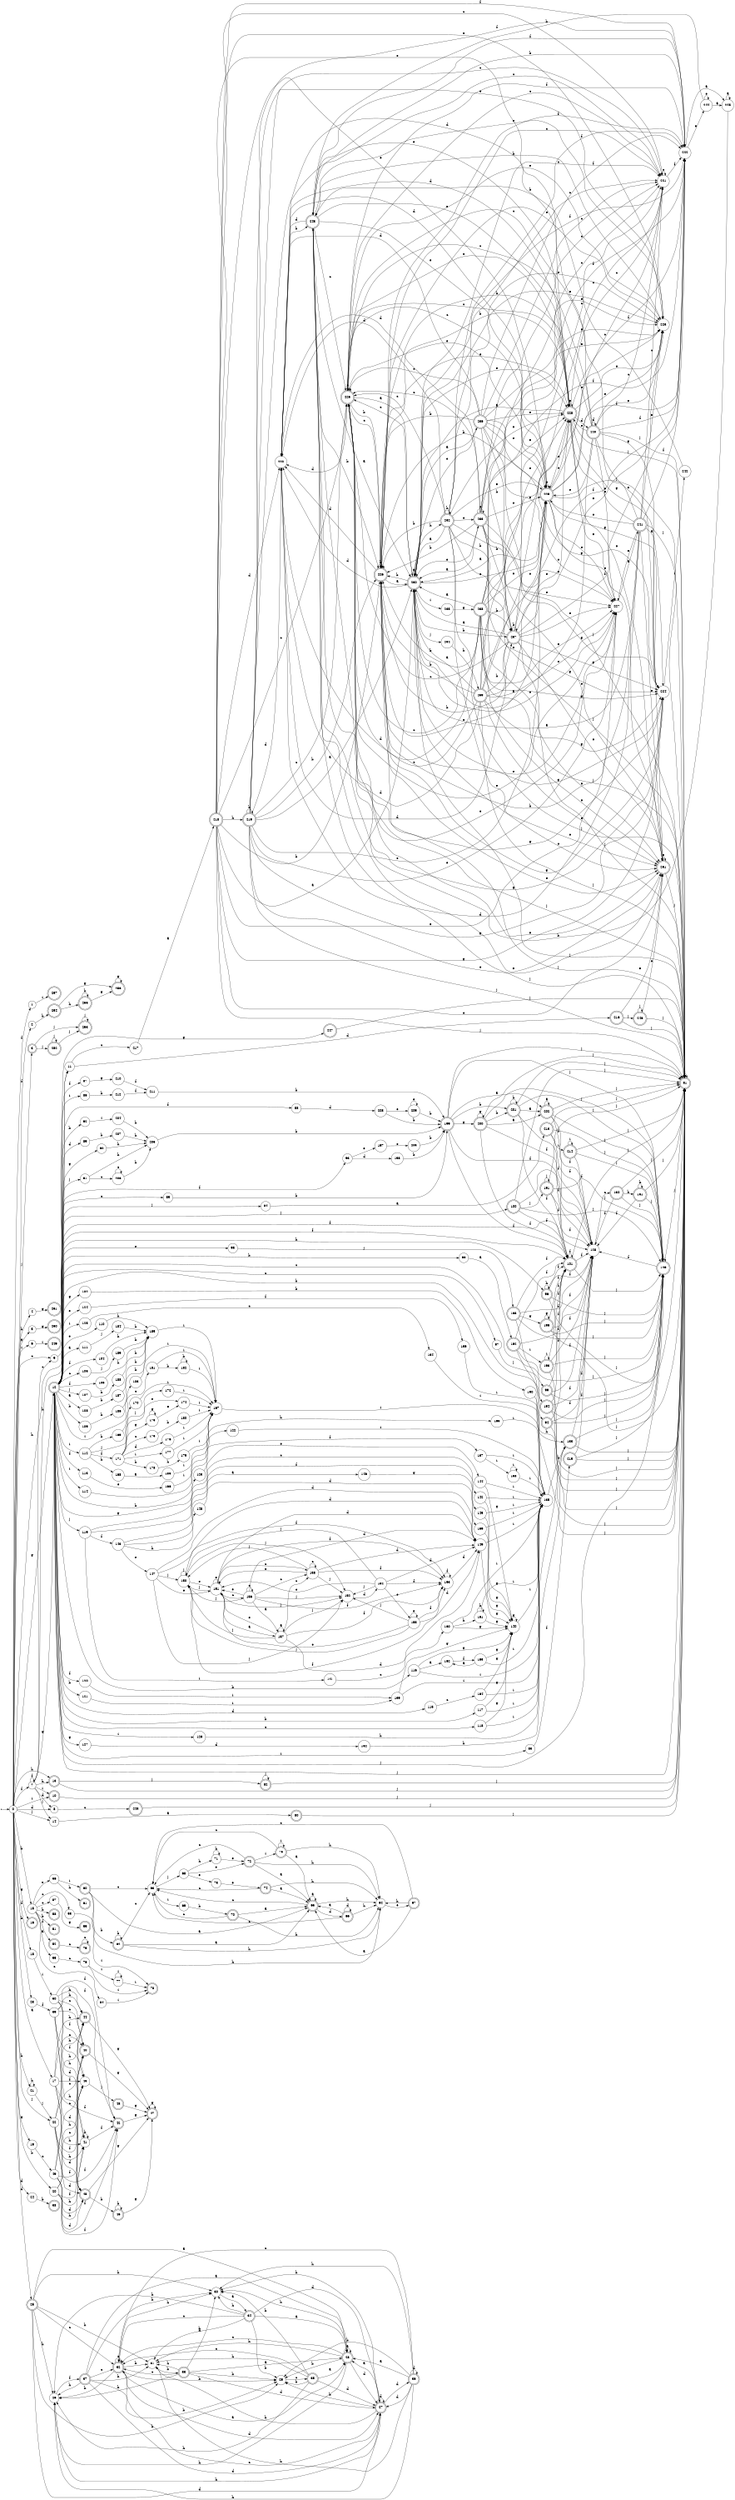 digraph finite_state_machine {
rankdir=LR;
size="20,20";
node [shape = point]; "dummy0"
node [shape = circle]; "0";
"dummy0" -> "0";
node [shape = circle]; "1";
node [shape = circle]; "2";
node [shape = doublecircle]; "3";node [shape = circle]; "4";
node [shape = circle]; "5";
node [shape = circle]; "6";
node [shape = circle]; "7";
node [shape = circle]; "8";
node [shape = circle]; "9";
node [shape = doublecircle]; "10";node [shape = circle]; "11";
node [shape = doublecircle]; "12";node [shape = doublecircle]; "13";node [shape = circle]; "14";
node [shape = circle]; "15";
node [shape = doublecircle]; "16";node [shape = circle]; "17";
node [shape = circle]; "18";
node [shape = circle]; "19";
node [shape = circle]; "20";
node [shape = circle]; "21";
node [shape = circle]; "22";
node [shape = circle]; "23";
node [shape = circle]; "24";
node [shape = doublecircle]; "25";node [shape = circle]; "26";
node [shape = doublecircle]; "27";node [shape = doublecircle]; "28";node [shape = circle]; "29";
node [shape = circle]; "30";
node [shape = circle]; "31";
node [shape = doublecircle]; "32";node [shape = doublecircle]; "33";node [shape = doublecircle]; "34";node [shape = doublecircle]; "35";node [shape = doublecircle]; "36";node [shape = doublecircle]; "37";node [shape = doublecircle]; "38";node [shape = circle]; "39";
node [shape = doublecircle]; "40";node [shape = circle]; "41";
node [shape = doublecircle]; "42";node [shape = circle]; "43";
node [shape = doublecircle]; "44";node [shape = doublecircle]; "45";node [shape = doublecircle]; "46";node [shape = doublecircle]; "47";node [shape = doublecircle]; "48";node [shape = circle]; "49";
node [shape = circle]; "50";
node [shape = doublecircle]; "51";node [shape = doublecircle]; "52";node [shape = circle]; "53";
node [shape = circle]; "54";
node [shape = circle]; "55";
node [shape = circle]; "56";
node [shape = circle]; "57";
node [shape = doublecircle]; "58";node [shape = doublecircle]; "59";node [shape = doublecircle]; "60";node [shape = doublecircle]; "61";node [shape = doublecircle]; "62";node [shape = circle]; "63";
node [shape = circle]; "64";
node [shape = doublecircle]; "65";node [shape = doublecircle]; "66";node [shape = doublecircle]; "67";node [shape = circle]; "68";
node [shape = circle]; "69";
node [shape = doublecircle]; "70";node [shape = circle]; "71";
node [shape = doublecircle]; "72";node [shape = circle]; "73";
node [shape = doublecircle]; "74";node [shape = doublecircle]; "75";node [shape = circle]; "76";
node [shape = circle]; "77";
node [shape = doublecircle]; "78";node [shape = doublecircle]; "79";node [shape = doublecircle]; "80";node [shape = doublecircle]; "81";node [shape = doublecircle]; "82";node [shape = circle]; "83";
node [shape = circle]; "84";
node [shape = circle]; "85";
node [shape = circle]; "86";
node [shape = circle]; "87";
node [shape = circle]; "88";
node [shape = circle]; "89";
node [shape = circle]; "90";
node [shape = circle]; "91";
node [shape = circle]; "92";
node [shape = circle]; "93";
node [shape = doublecircle]; "94";node [shape = circle]; "95";
node [shape = doublecircle]; "96";node [shape = circle]; "97";
node [shape = circle]; "98";
node [shape = doublecircle]; "99";node [shape = doublecircle]; "100";node [shape = doublecircle]; "101";node [shape = circle]; "102";
node [shape = circle]; "103";
node [shape = circle]; "104";
node [shape = circle]; "105";
node [shape = circle]; "106";
node [shape = circle]; "107";
node [shape = circle]; "108";
node [shape = circle]; "109";
node [shape = circle]; "110";
node [shape = circle]; "111";
node [shape = circle]; "112";
node [shape = circle]; "113";
node [shape = circle]; "114";
node [shape = circle]; "115";
node [shape = circle]; "116";
node [shape = circle]; "117";
node [shape = circle]; "118";
node [shape = circle]; "119";
node [shape = circle]; "120";
node [shape = circle]; "121";
node [shape = circle]; "122";
node [shape = circle]; "123";
node [shape = circle]; "124";
node [shape = circle]; "125";
node [shape = circle]; "126";
node [shape = circle]; "127";
node [shape = circle]; "128";
node [shape = doublecircle]; "129";node [shape = doublecircle]; "130";node [shape = doublecircle]; "131";node [shape = circle]; "132";
node [shape = doublecircle]; "133";node [shape = circle]; "134";
node [shape = circle]; "135";
node [shape = circle]; "136";
node [shape = circle]; "137";
node [shape = circle]; "138";
node [shape = circle]; "139";
node [shape = circle]; "140";
node [shape = circle]; "141";
node [shape = circle]; "142";
node [shape = circle]; "143";
node [shape = circle]; "144";
node [shape = circle]; "145";
node [shape = circle]; "146";
node [shape = circle]; "147";
node [shape = circle]; "148";
node [shape = circle]; "149";
node [shape = circle]; "150";
node [shape = circle]; "151";
node [shape = circle]; "152";
node [shape = circle]; "153";
node [shape = circle]; "154";
node [shape = circle]; "155";
node [shape = circle]; "156";
node [shape = circle]; "157";
node [shape = circle]; "158";
node [shape = circle]; "159";
node [shape = circle]; "160";
node [shape = circle]; "161";
node [shape = circle]; "162";
node [shape = circle]; "163";
node [shape = circle]; "164";
node [shape = circle]; "165";
node [shape = circle]; "166";
node [shape = circle]; "167";
node [shape = circle]; "168";
node [shape = circle]; "169";
node [shape = circle]; "170";
node [shape = circle]; "171";
node [shape = circle]; "172";
node [shape = circle]; "173";
node [shape = circle]; "174";
node [shape = circle]; "175";
node [shape = circle]; "176";
node [shape = circle]; "177";
node [shape = circle]; "178";
node [shape = circle]; "179";
node [shape = circle]; "180";
node [shape = circle]; "181";
node [shape = circle]; "182";
node [shape = circle]; "183";
node [shape = circle]; "184";
node [shape = circle]; "185";
node [shape = circle]; "186";
node [shape = circle]; "187";
node [shape = circle]; "188";
node [shape = circle]; "189";
node [shape = circle]; "190";
node [shape = doublecircle]; "191";node [shape = doublecircle]; "192";node [shape = doublecircle]; "193";node [shape = doublecircle]; "194";node [shape = doublecircle]; "195";node [shape = doublecircle]; "196";node [shape = circle]; "197";
node [shape = circle]; "198";
node [shape = doublecircle]; "199";node [shape = doublecircle]; "200";node [shape = doublecircle]; "201";node [shape = doublecircle]; "202";node [shape = circle]; "203";
node [shape = circle]; "204";
node [shape = circle]; "205";
node [shape = circle]; "206";
node [shape = circle]; "207";
node [shape = circle]; "208";
node [shape = circle]; "209";
node [shape = circle]; "210";
node [shape = circle]; "211";
node [shape = circle]; "212";
node [shape = doublecircle]; "213";node [shape = doublecircle]; "214";node [shape = doublecircle]; "215";node [shape = doublecircle]; "216";node [shape = circle]; "217";
node [shape = doublecircle]; "218";node [shape = doublecircle]; "219";node [shape = circle]; "220";
node [shape = circle]; "221";
node [shape = circle]; "222";
node [shape = circle]; "223";
node [shape = circle]; "224";
node [shape = doublecircle]; "225";node [shape = doublecircle]; "226";node [shape = circle]; "227";
node [shape = doublecircle]; "228";node [shape = doublecircle]; "229";node [shape = doublecircle]; "230";node [shape = doublecircle]; "231";node [shape = doublecircle]; "232";node [shape = doublecircle]; "233";node [shape = circle]; "234";
node [shape = circle]; "235";
node [shape = doublecircle]; "236";node [shape = doublecircle]; "237";node [shape = doublecircle]; "238";node [shape = doublecircle]; "239";node [shape = doublecircle]; "240";node [shape = doublecircle]; "241";node [shape = circle]; "242";
node [shape = doublecircle]; "243";node [shape = circle]; "244";
node [shape = circle]; "245";
node [shape = doublecircle]; "246";node [shape = doublecircle]; "247";node [shape = doublecircle]; "248";node [shape = doublecircle]; "249";node [shape = doublecircle]; "250";node [shape = doublecircle]; "251";node [shape = doublecircle]; "252";node [shape = doublecircle]; "253";node [shape = doublecircle]; "254";node [shape = doublecircle]; "255";node [shape = doublecircle]; "256";node [shape = doublecircle]; "257";"0" -> "1" [label = "f"];
 "0" -> "2" [label = "f"];
 "0" -> "18" [label = "f"];
 "0" -> "7" [label = "f"];
 "0" -> "3" [label = "j"];
 "0" -> "14" [label = "j"];
 "0" -> "22" [label = "j"];
 "0" -> "4" [label = "h"];
 "0" -> "21" [label = "h"];
 "0" -> "23" [label = "h"];
 "0" -> "11" [label = "h"];
 "0" -> "13" [label = "h"];
 "0" -> "16" [label = "g"];
 "0" -> "19" [label = "g"];
 "0" -> "12" [label = "g"];
 "0" -> "5" [label = "g"];
 "0" -> "10" [label = "i"];
 "0" -> "6" [label = "i"];
 "0" -> "8" [label = "d"];
 "0" -> "24" [label = "d"];
 "0" -> "25" [label = "d"];
 "0" -> "9" [label = "c"];
 "0" -> "20" [label = "b"];
 "0" -> "15" [label = "b"];
 "0" -> "17" [label = "a"];
 "25" -> "26" [label = "h"];
 "25" -> "30" [label = "h"];
 "25" -> "31" [label = "h"];
 "25" -> "27" [label = "d"];
 "25" -> "28" [label = "a"];
 "25" -> "29" [label = "b"];
 "25" -> "32" [label = "c"];
 "32" -> "32" [label = "c"];
 "32" -> "26" [label = "h"];
 "32" -> "30" [label = "h"];
 "32" -> "31" [label = "h"];
 "32" -> "27" [label = "d"];
 "32" -> "28" [label = "a"];
 "32" -> "29" [label = "b"];
 "31" -> "33" [label = "b"];
 "33" -> "26" [label = "h"];
 "33" -> "30" [label = "h"];
 "33" -> "31" [label = "h"];
 "33" -> "27" [label = "d"];
 "33" -> "28" [label = "a"];
 "33" -> "29" [label = "b"];
 "33" -> "32" [label = "c"];
 "30" -> "34" [label = "a"];
 "34" -> "26" [label = "h"];
 "34" -> "30" [label = "h"];
 "34" -> "31" [label = "h"];
 "34" -> "27" [label = "d"];
 "34" -> "28" [label = "a"];
 "34" -> "29" [label = "b"];
 "34" -> "32" [label = "c"];
 "29" -> "35" [label = "c"];
 "35" -> "29" [label = "b"];
 "35" -> "26" [label = "h"];
 "35" -> "30" [label = "h"];
 "35" -> "31" [label = "h"];
 "35" -> "27" [label = "d"];
 "35" -> "28" [label = "a"];
 "35" -> "32" [label = "c"];
 "28" -> "28" [label = "a"];
 "28" -> "26" [label = "h"];
 "28" -> "30" [label = "h"];
 "28" -> "31" [label = "h"];
 "28" -> "27" [label = "d"];
 "28" -> "29" [label = "b"];
 "28" -> "32" [label = "c"];
 "27" -> "27" [label = "d"];
 "27" -> "36" [label = "d"];
 "27" -> "26" [label = "h"];
 "27" -> "30" [label = "h"];
 "27" -> "31" [label = "h"];
 "27" -> "28" [label = "a"];
 "27" -> "29" [label = "b"];
 "27" -> "32" [label = "c"];
 "36" -> "27" [label = "d"];
 "36" -> "36" [label = "d"];
 "36" -> "26" [label = "h"];
 "36" -> "30" [label = "h"];
 "36" -> "31" [label = "h"];
 "36" -> "28" [label = "a"];
 "36" -> "29" [label = "b"];
 "36" -> "32" [label = "c"];
 "26" -> "37" [label = "f"];
 "37" -> "26" [label = "h"];
 "37" -> "30" [label = "h"];
 "37" -> "31" [label = "h"];
 "37" -> "27" [label = "d"];
 "37" -> "28" [label = "a"];
 "37" -> "29" [label = "b"];
 "37" -> "32" [label = "c"];
 "24" -> "38" [label = "b"];
 "23" -> "39" [label = "f"];
 "39" -> "40" [label = "c"];
 "39" -> "41" [label = "h"];
 "39" -> "44" [label = "h"];
 "39" -> "42" [label = "f"];
 "39" -> "43" [label = "f"];
 "39" -> "45" [label = "d"];
 "45" -> "46" [label = "b"];
 "45" -> "47" [label = "g"];
 "47" -> "47" [label = "g"];
 "46" -> "46" [label = "b"];
 "46" -> "47" [label = "g"];
 "44" -> "47" [label = "g"];
 "43" -> "48" [label = "j"];
 "48" -> "47" [label = "g"];
 "42" -> "47" [label = "g"];
 "41" -> "41" [label = "h"];
 "41" -> "42" [label = "f"];
 "40" -> "47" [label = "g"];
 "22" -> "40" [label = "c"];
 "22" -> "41" [label = "h"];
 "22" -> "44" [label = "h"];
 "22" -> "42" [label = "f"];
 "22" -> "43" [label = "f"];
 "22" -> "45" [label = "d"];
 "21" -> "21" [label = "h"];
 "21" -> "22" [label = "j"];
 "20" -> "40" [label = "c"];
 "20" -> "41" [label = "h"];
 "20" -> "44" [label = "h"];
 "20" -> "42" [label = "f"];
 "20" -> "43" [label = "f"];
 "20" -> "45" [label = "d"];
 "19" -> "49" [label = "c"];
 "49" -> "40" [label = "c"];
 "49" -> "41" [label = "h"];
 "49" -> "44" [label = "h"];
 "49" -> "42" [label = "f"];
 "49" -> "43" [label = "f"];
 "49" -> "45" [label = "d"];
 "18" -> "50" [label = "i"];
 "50" -> "40" [label = "c"];
 "50" -> "41" [label = "h"];
 "50" -> "44" [label = "h"];
 "50" -> "42" [label = "f"];
 "50" -> "43" [label = "f"];
 "50" -> "45" [label = "d"];
 "17" -> "40" [label = "c"];
 "17" -> "41" [label = "h"];
 "17" -> "44" [label = "h"];
 "17" -> "42" [label = "f"];
 "17" -> "43" [label = "f"];
 "17" -> "45" [label = "d"];
 "15" -> "51" [label = "b"];
 "15" -> "52" [label = "f"];
 "15" -> "57" [label = "c"];
 "15" -> "53" [label = "c"];
 "15" -> "54" [label = "c"];
 "15" -> "55" [label = "a"];
 "15" -> "56" [label = "e"];
 "15" -> "58" [label = "h"];
 "57" -> "59" [label = "g"];
 "56" -> "60" [label = "i"];
 "56" -> "61" [label = "h"];
 "60" -> "62" [label = "b"];
 "60" -> "63" [label = "c"];
 "60" -> "64" [label = "h"];
 "60" -> "65" [label = "a"];
 "65" -> "65" [label = "a"];
 "65" -> "66" [label = "d"];
 "65" -> "63" [label = "c"];
 "65" -> "64" [label = "h"];
 "66" -> "66" [label = "d"];
 "66" -> "65" [label = "a"];
 "66" -> "63" [label = "c"];
 "66" -> "64" [label = "h"];
 "64" -> "67" [label = "e"];
 "67" -> "64" [label = "h"];
 "67" -> "63" [label = "c"];
 "67" -> "65" [label = "a"];
 "63" -> "68" [label = "j"];
 "63" -> "69" [label = "i"];
 "69" -> "70" [label = "b"];
 "70" -> "63" [label = "c"];
 "70" -> "64" [label = "h"];
 "70" -> "65" [label = "a"];
 "68" -> "71" [label = "h"];
 "68" -> "72" [label = "e"];
 "68" -> "73" [label = "e"];
 "73" -> "74" [label = "e"];
 "74" -> "63" [label = "c"];
 "74" -> "64" [label = "h"];
 "74" -> "65" [label = "a"];
 "72" -> "75" [label = "i"];
 "72" -> "63" [label = "c"];
 "72" -> "64" [label = "h"];
 "72" -> "65" [label = "a"];
 "75" -> "75" [label = "i"];
 "75" -> "63" [label = "c"];
 "75" -> "64" [label = "h"];
 "75" -> "65" [label = "a"];
 "71" -> "71" [label = "h"];
 "71" -> "72" [label = "e"];
 "62" -> "62" [label = "b"];
 "62" -> "63" [label = "c"];
 "62" -> "64" [label = "h"];
 "62" -> "65" [label = "a"];
 "55" -> "76" [label = "c"];
 "76" -> "77" [label = "i"];
 "76" -> "78" [label = "i"];
 "77" -> "77" [label = "i"];
 "77" -> "78" [label = "i"];
 "54" -> "78" [label = "i"];
 "53" -> "78" [label = "i"];
 "52" -> "79" [label = "c"];
 "79" -> "79" [label = "c"];
 "14" -> "80" [label = "a"];
 "80" -> "81" [label = "j"];
 "81" -> "81" [label = "j"];
 "13" -> "81" [label = "j"];
 "13" -> "82" [label = "j"];
 "82" -> "81" [label = "j"];
 "82" -> "82" [label = "j"];
 "12" -> "112" [label = "i"];
 "12" -> "114" [label = "i"];
 "12" -> "83" [label = "i"];
 "12" -> "86" [label = "i"];
 "12" -> "103" [label = "i"];
 "12" -> "125" [label = "i"];
 "12" -> "126" [label = "i"];
 "12" -> "129" [label = "j"];
 "12" -> "81" [label = "j"];
 "12" -> "100" [label = "j"];
 "12" -> "84" [label = "j"];
 "12" -> "119" [label = "j"];
 "12" -> "91" [label = "j"];
 "12" -> "107" [label = "j"];
 "12" -> "97" [label = "c"];
 "12" -> "99" [label = "c"];
 "12" -> "85" [label = "c"];
 "12" -> "118" [label = "c"];
 "12" -> "105" [label = "c"];
 "12" -> "128" [label = "f"];
 "12" -> "101" [label = "f"];
 "12" -> "104" [label = "f"];
 "12" -> "106" [label = "f"];
 "12" -> "113" [label = "f"];
 "12" -> "87" [label = "f"];
 "12" -> "88" [label = "f"];
 "12" -> "120" [label = "f"];
 "12" -> "93" [label = "f"];
 "12" -> "89" [label = "d"];
 "12" -> "115" [label = "d"];
 "12" -> "90" [label = "g"];
 "12" -> "123" [label = "g"];
 "12" -> "102" [label = "g"];
 "12" -> "127" [label = "g"];
 "12" -> "98" [label = "b"];
 "12" -> "116" [label = "b"];
 "12" -> "117" [label = "b"];
 "12" -> "121" [label = "b"];
 "12" -> "92" [label = "b"];
 "12" -> "109" [label = "b"];
 "12" -> "94" [label = "b"];
 "12" -> "124" [label = "e"];
 "12" -> "110" [label = "e"];
 "12" -> "95" [label = "e"];
 "12" -> "96" [label = "h"];
 "12" -> "122" [label = "h"];
 "12" -> "108" [label = "a"];
 "12" -> "111" [label = "a"];
 "129" -> "81" [label = "j"];
 "129" -> "129" [label = "j"];
 "129" -> "128" [label = "f"];
 "128" -> "130" [label = "c"];
 "130" -> "128" [label = "f"];
 "130" -> "131" [label = "h"];
 "130" -> "81" [label = "j"];
 "130" -> "129" [label = "j"];
 "131" -> "131" [label = "h"];
 "131" -> "128" [label = "f"];
 "131" -> "81" [label = "j"];
 "131" -> "129" [label = "j"];
 "127" -> "132" [label = "d"];
 "132" -> "133" [label = "h"];
 "133" -> "128" [label = "f"];
 "133" -> "81" [label = "j"];
 "133" -> "129" [label = "j"];
 "126" -> "133" [label = "h"];
 "125" -> "134" [label = "c"];
 "134" -> "135" [label = "i"];
 "135" -> "133" [label = "h"];
 "124" -> "136" [label = "f"];
 "136" -> "135" [label = "i"];
 "123" -> "137" [label = "f"];
 "137" -> "138" [label = "i"];
 "137" -> "135" [label = "i"];
 "138" -> "138" [label = "i"];
 "138" -> "135" [label = "i"];
 "122" -> "135" [label = "i"];
 "121" -> "139" [label = "i"];
 "139" -> "140" [label = "g"];
 "139" -> "135" [label = "i"];
 "140" -> "140" [label = "g"];
 "140" -> "135" [label = "i"];
 "120" -> "139" [label = "i"];
 "119" -> "141" [label = "i"];
 "119" -> "142" [label = "c"];
 "119" -> "143" [label = "f"];
 "119" -> "144" [label = "e"];
 "144" -> "140" [label = "g"];
 "144" -> "135" [label = "i"];
 "143" -> "145" [label = "f"];
 "143" -> "146" [label = "a"];
 "143" -> "147" [label = "e"];
 "143" -> "148" [label = "h"];
 "148" -> "149" [label = "d"];
 "149" -> "140" [label = "g"];
 "149" -> "135" [label = "i"];
 "147" -> "152" [label = "j"];
 "147" -> "150" [label = "j"];
 "147" -> "151" [label = "e"];
 "147" -> "153" [label = "f"];
 "147" -> "149" [label = "d"];
 "153" -> "153" [label = "f"];
 "153" -> "149" [label = "d"];
 "152" -> "154" [label = "d"];
 "154" -> "152" [label = "j"];
 "154" -> "150" [label = "j"];
 "154" -> "155" [label = "e"];
 "154" -> "151" [label = "e"];
 "154" -> "153" [label = "f"];
 "154" -> "149" [label = "d"];
 "155" -> "155" [label = "e"];
 "155" -> "151" [label = "e"];
 "155" -> "152" [label = "j"];
 "155" -> "150" [label = "j"];
 "155" -> "153" [label = "f"];
 "155" -> "149" [label = "d"];
 "151" -> "151" [label = "e"];
 "151" -> "156" [label = "c"];
 "151" -> "158" [label = "c"];
 "151" -> "157" [label = "a"];
 "151" -> "152" [label = "j"];
 "151" -> "150" [label = "j"];
 "151" -> "153" [label = "f"];
 "151" -> "149" [label = "d"];
 "158" -> "158" [label = "c"];
 "158" -> "151" [label = "e"];
 "158" -> "152" [label = "j"];
 "158" -> "150" [label = "j"];
 "158" -> "153" [label = "f"];
 "158" -> "149" [label = "d"];
 "157" -> "157" [label = "a"];
 "157" -> "151" [label = "e"];
 "157" -> "158" [label = "c"];
 "157" -> "152" [label = "j"];
 "157" -> "150" [label = "j"];
 "157" -> "153" [label = "f"];
 "157" -> "149" [label = "d"];
 "156" -> "156" [label = "c"];
 "156" -> "158" [label = "c"];
 "156" -> "151" [label = "e"];
 "156" -> "157" [label = "a"];
 "156" -> "152" [label = "j"];
 "156" -> "150" [label = "j"];
 "156" -> "153" [label = "f"];
 "156" -> "149" [label = "d"];
 "150" -> "152" [label = "j"];
 "150" -> "150" [label = "j"];
 "150" -> "151" [label = "e"];
 "150" -> "153" [label = "f"];
 "150" -> "149" [label = "d"];
 "146" -> "159" [label = "g"];
 "159" -> "140" [label = "g"];
 "159" -> "135" [label = "i"];
 "145" -> "140" [label = "g"];
 "145" -> "135" [label = "i"];
 "142" -> "140" [label = "g"];
 "142" -> "135" [label = "i"];
 "141" -> "160" [label = "c"];
 "160" -> "161" [label = "h"];
 "160" -> "140" [label = "g"];
 "160" -> "135" [label = "i"];
 "161" -> "161" [label = "h"];
 "161" -> "140" [label = "g"];
 "161" -> "135" [label = "i"];
 "118" -> "140" [label = "g"];
 "118" -> "135" [label = "i"];
 "117" -> "140" [label = "g"];
 "117" -> "135" [label = "i"];
 "116" -> "162" [label = "a"];
 "116" -> "140" [label = "g"];
 "116" -> "135" [label = "i"];
 "162" -> "163" [label = "f"];
 "163" -> "162" [label = "a"];
 "163" -> "140" [label = "g"];
 "163" -> "135" [label = "i"];
 "115" -> "164" [label = "c"];
 "164" -> "140" [label = "g"];
 "164" -> "135" [label = "i"];
 "114" -> "165" [label = "h"];
 "165" -> "135" [label = "i"];
 "113" -> "166" [label = "e"];
 "166" -> "167" [label = "i"];
 "167" -> "135" [label = "i"];
 "112" -> "168" [label = "h"];
 "112" -> "169" [label = "b"];
 "112" -> "170" [label = "j"];
 "112" -> "171" [label = "f"];
 "171" -> "172" [label = "j"];
 "171" -> "173" [label = "g"];
 "171" -> "174" [label = "e"];
 "171" -> "175" [label = "c"];
 "171" -> "176" [label = "d"];
 "171" -> "177" [label = "i"];
 "171" -> "178" [label = "h"];
 "178" -> "179" [label = "h"];
 "179" -> "167" [label = "i"];
 "177" -> "167" [label = "i"];
 "176" -> "167" [label = "i"];
 "175" -> "180" [label = "b"];
 "180" -> "167" [label = "i"];
 "174" -> "167" [label = "i"];
 "173" -> "173" [label = "g"];
 "173" -> "174" [label = "e"];
 "172" -> "167" [label = "i"];
 "170" -> "167" [label = "i"];
 "169" -> "181" [label = "c"];
 "181" -> "182" [label = "b"];
 "181" -> "167" [label = "i"];
 "182" -> "182" [label = "b"];
 "182" -> "167" [label = "i"];
 "168" -> "183" [label = "a"];
 "183" -> "167" [label = "i"];
 "111" -> "184" [label = "j"];
 "184" -> "185" [label = "h"];
 "185" -> "167" [label = "i"];
 "110" -> "185" [label = "h"];
 "109" -> "186" [label = "h"];
 "186" -> "185" [label = "h"];
 "108" -> "187" [label = "b"];
 "187" -> "185" [label = "h"];
 "107" -> "188" [label = "h"];
 "188" -> "185" [label = "h"];
 "106" -> "185" [label = "h"];
 "105" -> "189" [label = "j"];
 "189" -> "185" [label = "h"];
 "104" -> "185" [label = "h"];
 "103" -> "167" [label = "i"];
 "102" -> "190" [label = "b"];
 "190" -> "133" [label = "h"];
 "101" -> "128" [label = "f"];
 "101" -> "101" [label = "f"];
 "101" -> "81" [label = "j"];
 "101" -> "129" [label = "j"];
 "100" -> "81" [label = "j"];
 "100" -> "129" [label = "j"];
 "100" -> "191" [label = "j"];
 "100" -> "128" [label = "f"];
 "100" -> "101" [label = "f"];
 "191" -> "81" [label = "j"];
 "191" -> "129" [label = "j"];
 "191" -> "191" [label = "j"];
 "191" -> "128" [label = "f"];
 "191" -> "101" [label = "f"];
 "99" -> "128" [label = "f"];
 "99" -> "101" [label = "f"];
 "99" -> "81" [label = "j"];
 "99" -> "129" [label = "j"];
 "98" -> "192" [label = "a"];
 "192" -> "193" [label = "i"];
 "192" -> "128" [label = "f"];
 "192" -> "101" [label = "f"];
 "192" -> "81" [label = "j"];
 "192" -> "129" [label = "j"];
 "193" -> "193" [label = "i"];
 "193" -> "128" [label = "f"];
 "193" -> "101" [label = "f"];
 "193" -> "81" [label = "j"];
 "193" -> "129" [label = "j"];
 "97" -> "194" [label = "j"];
 "194" -> "128" [label = "f"];
 "194" -> "101" [label = "f"];
 "194" -> "81" [label = "j"];
 "194" -> "129" [label = "j"];
 "96" -> "96" [label = "h"];
 "96" -> "128" [label = "f"];
 "96" -> "101" [label = "f"];
 "96" -> "81" [label = "j"];
 "96" -> "129" [label = "j"];
 "95" -> "195" [label = "j"];
 "195" -> "196" [label = "g"];
 "195" -> "128" [label = "f"];
 "195" -> "101" [label = "f"];
 "195" -> "81" [label = "j"];
 "195" -> "129" [label = "j"];
 "196" -> "196" [label = "g"];
 "196" -> "128" [label = "f"];
 "196" -> "101" [label = "f"];
 "196" -> "81" [label = "j"];
 "196" -> "129" [label = "j"];
 "94" -> "128" [label = "f"];
 "94" -> "101" [label = "f"];
 "94" -> "81" [label = "j"];
 "94" -> "129" [label = "j"];
 "93" -> "197" [label = "e"];
 "93" -> "198" [label = "d"];
 "198" -> "199" [label = "b"];
 "199" -> "200" [label = "g"];
 "199" -> "201" [label = "b"];
 "199" -> "202" [label = "a"];
 "199" -> "128" [label = "f"];
 "199" -> "101" [label = "f"];
 "199" -> "81" [label = "j"];
 "199" -> "129" [label = "j"];
 "202" -> "202" [label = "a"];
 "202" -> "128" [label = "f"];
 "202" -> "101" [label = "f"];
 "202" -> "81" [label = "j"];
 "202" -> "129" [label = "j"];
 "201" -> "201" [label = "b"];
 "201" -> "202" [label = "a"];
 "201" -> "128" [label = "f"];
 "201" -> "101" [label = "f"];
 "201" -> "81" [label = "j"];
 "201" -> "129" [label = "j"];
 "200" -> "200" [label = "g"];
 "200" -> "201" [label = "b"];
 "200" -> "202" [label = "a"];
 "200" -> "128" [label = "f"];
 "200" -> "101" [label = "f"];
 "200" -> "81" [label = "j"];
 "200" -> "129" [label = "j"];
 "197" -> "203" [label = "e"];
 "203" -> "199" [label = "b"];
 "92" -> "204" [label = "i"];
 "204" -> "205" [label = "h"];
 "205" -> "199" [label = "b"];
 "91" -> "206" [label = "c"];
 "91" -> "205" [label = "h"];
 "206" -> "206" [label = "c"];
 "206" -> "205" [label = "h"];
 "90" -> "205" [label = "h"];
 "89" -> "207" [label = "b"];
 "207" -> "205" [label = "h"];
 "88" -> "208" [label = "d"];
 "208" -> "209" [label = "e"];
 "208" -> "199" [label = "b"];
 "209" -> "209" [label = "e"];
 "209" -> "199" [label = "b"];
 "87" -> "210" [label = "g"];
 "210" -> "211" [label = "f"];
 "211" -> "199" [label = "b"];
 "86" -> "212" [label = "b"];
 "212" -> "211" [label = "f"];
 "85" -> "199" [label = "b"];
 "84" -> "213" [label = "a"];
 "213" -> "214" [label = "i"];
 "213" -> "128" [label = "f"];
 "213" -> "81" [label = "j"];
 "213" -> "129" [label = "j"];
 "214" -> "214" [label = "i"];
 "214" -> "128" [label = "f"];
 "214" -> "81" [label = "j"];
 "214" -> "129" [label = "j"];
 "83" -> "215" [label = "f"];
 "215" -> "128" [label = "f"];
 "215" -> "81" [label = "j"];
 "215" -> "129" [label = "j"];
 "11" -> "216" [label = "d"];
 "11" -> "217" [label = "c"];
 "217" -> "218" [label = "a"];
 "218" -> "219" [label = "h"];
 "218" -> "220" [label = "d"];
 "218" -> "225" [label = "c"];
 "218" -> "221" [label = "c"];
 "218" -> "222" [label = "f"];
 "218" -> "227" [label = "e"];
 "218" -> "228" [label = "e"];
 "218" -> "229" [label = "e"];
 "218" -> "231" [label = "e"];
 "218" -> "223" [label = "e"];
 "218" -> "224" [label = "g"];
 "218" -> "226" [label = "b"];
 "218" -> "230" [label = "a"];
 "218" -> "81" [label = "j"];
 "231" -> "231" [label = "e"];
 "231" -> "81" [label = "j"];
 "230" -> "230" [label = "a"];
 "230" -> "232" [label = "h"];
 "230" -> "227" [label = "e"];
 "230" -> "228" [label = "e"];
 "230" -> "229" [label = "e"];
 "230" -> "231" [label = "e"];
 "230" -> "233" [label = "e"];
 "230" -> "236" [label = "e"];
 "230" -> "223" [label = "e"];
 "230" -> "81" [label = "j"];
 "230" -> "234" [label = "j"];
 "230" -> "235" [label = "i"];
 "230" -> "226" [label = "b"];
 "230" -> "237" [label = "b"];
 "230" -> "220" [label = "d"];
 "230" -> "225" [label = "c"];
 "230" -> "221" [label = "c"];
 "230" -> "222" [label = "f"];
 "230" -> "224" [label = "g"];
 "237" -> "226" [label = "b"];
 "237" -> "237" [label = "b"];
 "237" -> "230" [label = "a"];
 "237" -> "220" [label = "d"];
 "237" -> "225" [label = "c"];
 "237" -> "221" [label = "c"];
 "237" -> "222" [label = "f"];
 "237" -> "227" [label = "e"];
 "237" -> "228" [label = "e"];
 "237" -> "229" [label = "e"];
 "237" -> "231" [label = "e"];
 "237" -> "223" [label = "e"];
 "237" -> "224" [label = "g"];
 "237" -> "81" [label = "j"];
 "236" -> "230" [label = "a"];
 "236" -> "226" [label = "b"];
 "236" -> "237" [label = "b"];
 "236" -> "220" [label = "d"];
 "236" -> "225" [label = "c"];
 "236" -> "221" [label = "c"];
 "236" -> "222" [label = "f"];
 "236" -> "227" [label = "e"];
 "236" -> "228" [label = "e"];
 "236" -> "229" [label = "e"];
 "236" -> "231" [label = "e"];
 "236" -> "223" [label = "e"];
 "236" -> "224" [label = "g"];
 "236" -> "81" [label = "j"];
 "235" -> "238" [label = "g"];
 "238" -> "230" [label = "a"];
 "238" -> "226" [label = "b"];
 "238" -> "237" [label = "b"];
 "238" -> "220" [label = "d"];
 "238" -> "225" [label = "c"];
 "238" -> "221" [label = "c"];
 "238" -> "222" [label = "f"];
 "238" -> "227" [label = "e"];
 "238" -> "228" [label = "e"];
 "238" -> "229" [label = "e"];
 "238" -> "231" [label = "e"];
 "238" -> "223" [label = "e"];
 "238" -> "224" [label = "g"];
 "238" -> "81" [label = "j"];
 "234" -> "239" [label = "h"];
 "239" -> "230" [label = "a"];
 "239" -> "226" [label = "b"];
 "239" -> "237" [label = "b"];
 "239" -> "220" [label = "d"];
 "239" -> "225" [label = "c"];
 "239" -> "221" [label = "c"];
 "239" -> "222" [label = "f"];
 "239" -> "227" [label = "e"];
 "239" -> "228" [label = "e"];
 "239" -> "229" [label = "e"];
 "239" -> "231" [label = "e"];
 "239" -> "223" [label = "e"];
 "239" -> "224" [label = "g"];
 "239" -> "81" [label = "j"];
 "233" -> "227" [label = "e"];
 "233" -> "228" [label = "e"];
 "233" -> "229" [label = "e"];
 "233" -> "231" [label = "e"];
 "233" -> "233" [label = "e"];
 "233" -> "223" [label = "e"];
 "233" -> "230" [label = "a"];
 "233" -> "226" [label = "b"];
 "233" -> "237" [label = "b"];
 "233" -> "220" [label = "d"];
 "233" -> "225" [label = "c"];
 "233" -> "221" [label = "c"];
 "233" -> "222" [label = "f"];
 "233" -> "224" [label = "g"];
 "233" -> "81" [label = "j"];
 "232" -> "232" [label = "h"];
 "232" -> "227" [label = "e"];
 "232" -> "228" [label = "e"];
 "232" -> "229" [label = "e"];
 "232" -> "231" [label = "e"];
 "232" -> "233" [label = "e"];
 "232" -> "223" [label = "e"];
 "232" -> "230" [label = "a"];
 "232" -> "226" [label = "b"];
 "232" -> "237" [label = "b"];
 "232" -> "220" [label = "d"];
 "232" -> "225" [label = "c"];
 "232" -> "221" [label = "c"];
 "232" -> "222" [label = "f"];
 "232" -> "224" [label = "g"];
 "232" -> "81" [label = "j"];
 "229" -> "227" [label = "e"];
 "229" -> "228" [label = "e"];
 "229" -> "229" [label = "e"];
 "229" -> "231" [label = "e"];
 "229" -> "223" [label = "e"];
 "229" -> "220" [label = "d"];
 "229" -> "225" [label = "c"];
 "229" -> "221" [label = "c"];
 "229" -> "222" [label = "f"];
 "229" -> "224" [label = "g"];
 "229" -> "226" [label = "b"];
 "229" -> "230" [label = "a"];
 "229" -> "81" [label = "j"];
 "228" -> "227" [label = "e"];
 "228" -> "228" [label = "e"];
 "228" -> "229" [label = "e"];
 "228" -> "231" [label = "e"];
 "228" -> "223" [label = "e"];
 "228" -> "240" [label = "d"];
 "228" -> "220" [label = "d"];
 "228" -> "225" [label = "c"];
 "228" -> "221" [label = "c"];
 "228" -> "222" [label = "f"];
 "228" -> "224" [label = "g"];
 "228" -> "226" [label = "b"];
 "228" -> "230" [label = "a"];
 "228" -> "81" [label = "j"];
 "240" -> "240" [label = "d"];
 "240" -> "220" [label = "d"];
 "240" -> "227" [label = "e"];
 "240" -> "228" [label = "e"];
 "240" -> "229" [label = "e"];
 "240" -> "231" [label = "e"];
 "240" -> "223" [label = "e"];
 "240" -> "225" [label = "c"];
 "240" -> "221" [label = "c"];
 "240" -> "222" [label = "f"];
 "240" -> "224" [label = "g"];
 "240" -> "226" [label = "b"];
 "240" -> "230" [label = "a"];
 "240" -> "81" [label = "j"];
 "227" -> "241" [label = "a"];
 "241" -> "227" [label = "e"];
 "241" -> "228" [label = "e"];
 "241" -> "229" [label = "e"];
 "241" -> "231" [label = "e"];
 "241" -> "223" [label = "e"];
 "241" -> "220" [label = "d"];
 "241" -> "225" [label = "c"];
 "241" -> "221" [label = "c"];
 "241" -> "222" [label = "f"];
 "241" -> "224" [label = "g"];
 "241" -> "226" [label = "b"];
 "241" -> "230" [label = "a"];
 "241" -> "81" [label = "j"];
 "226" -> "226" [label = "b"];
 "226" -> "220" [label = "d"];
 "226" -> "225" [label = "c"];
 "226" -> "221" [label = "c"];
 "226" -> "222" [label = "f"];
 "226" -> "227" [label = "e"];
 "226" -> "228" [label = "e"];
 "226" -> "229" [label = "e"];
 "226" -> "231" [label = "e"];
 "226" -> "223" [label = "e"];
 "226" -> "224" [label = "g"];
 "226" -> "230" [label = "a"];
 "226" -> "81" [label = "j"];
 "225" -> "225" [label = "c"];
 "225" -> "221" [label = "c"];
 "225" -> "220" [label = "d"];
 "225" -> "222" [label = "f"];
 "225" -> "227" [label = "e"];
 "225" -> "228" [label = "e"];
 "225" -> "229" [label = "e"];
 "225" -> "231" [label = "e"];
 "225" -> "223" [label = "e"];
 "225" -> "224" [label = "g"];
 "225" -> "226" [label = "b"];
 "225" -> "230" [label = "a"];
 "225" -> "81" [label = "j"];
 "224" -> "242" [label = "i"];
 "242" -> "243" [label = "b"];
 "243" -> "220" [label = "d"];
 "243" -> "225" [label = "c"];
 "243" -> "221" [label = "c"];
 "243" -> "222" [label = "f"];
 "243" -> "227" [label = "e"];
 "243" -> "228" [label = "e"];
 "243" -> "229" [label = "e"];
 "243" -> "231" [label = "e"];
 "243" -> "223" [label = "e"];
 "243" -> "224" [label = "g"];
 "243" -> "226" [label = "b"];
 "243" -> "230" [label = "a"];
 "243" -> "81" [label = "j"];
 "223" -> "243" [label = "b"];
 "222" -> "244" [label = "e"];
 "222" -> "245" [label = "a"];
 "222" -> "243" [label = "b"];
 "245" -> "245" [label = "a"];
 "245" -> "243" [label = "b"];
 "244" -> "244" [label = "e"];
 "244" -> "245" [label = "a"];
 "244" -> "243" [label = "b"];
 "221" -> "221" [label = "c"];
 "221" -> "222" [label = "f"];
 "220" -> "243" [label = "b"];
 "219" -> "219" [label = "h"];
 "219" -> "220" [label = "d"];
 "219" -> "225" [label = "c"];
 "219" -> "221" [label = "c"];
 "219" -> "222" [label = "f"];
 "219" -> "227" [label = "e"];
 "219" -> "228" [label = "e"];
 "219" -> "229" [label = "e"];
 "219" -> "231" [label = "e"];
 "219" -> "223" [label = "e"];
 "219" -> "224" [label = "g"];
 "219" -> "226" [label = "b"];
 "219" -> "230" [label = "a"];
 "219" -> "81" [label = "j"];
 "216" -> "81" [label = "j"];
 "216" -> "246" [label = "j"];
 "216" -> "231" [label = "e"];
 "246" -> "81" [label = "j"];
 "246" -> "246" [label = "j"];
 "246" -> "231" [label = "e"];
 "10" -> "81" [label = "j"];
 "9" -> "247" [label = "g"];
 "247" -> "81" [label = "j"];
 "8" -> "248" [label = "c"];
 "248" -> "81" [label = "j"];
 "7" -> "7" [label = "f"];
 "7" -> "8" [label = "d"];
 "7" -> "9" [label = "c"];
 "7" -> "10" [label = "i"];
 "7" -> "11" [label = "h"];
 "7" -> "13" [label = "h"];
 "7" -> "12" [label = "g"];
 "7" -> "14" [label = "j"];
 "6" -> "249" [label = "i"];
 "5" -> "250" [label = "g"];
 "4" -> "251" [label = "g"];
 "3" -> "252" [label = "j"];
 "3" -> "253" [label = "j"];
 "253" -> "253" [label = "j"];
 "252" -> "252" [label = "j"];
 "252" -> "253" [label = "j"];
 "2" -> "254" [label = "h"];
 "254" -> "255" [label = "h"];
 "254" -> "256" [label = "g"];
 "256" -> "256" [label = "g"];
 "255" -> "255" [label = "h"];
 "255" -> "256" [label = "g"];
 "1" -> "257" [label = "i"];
 }
